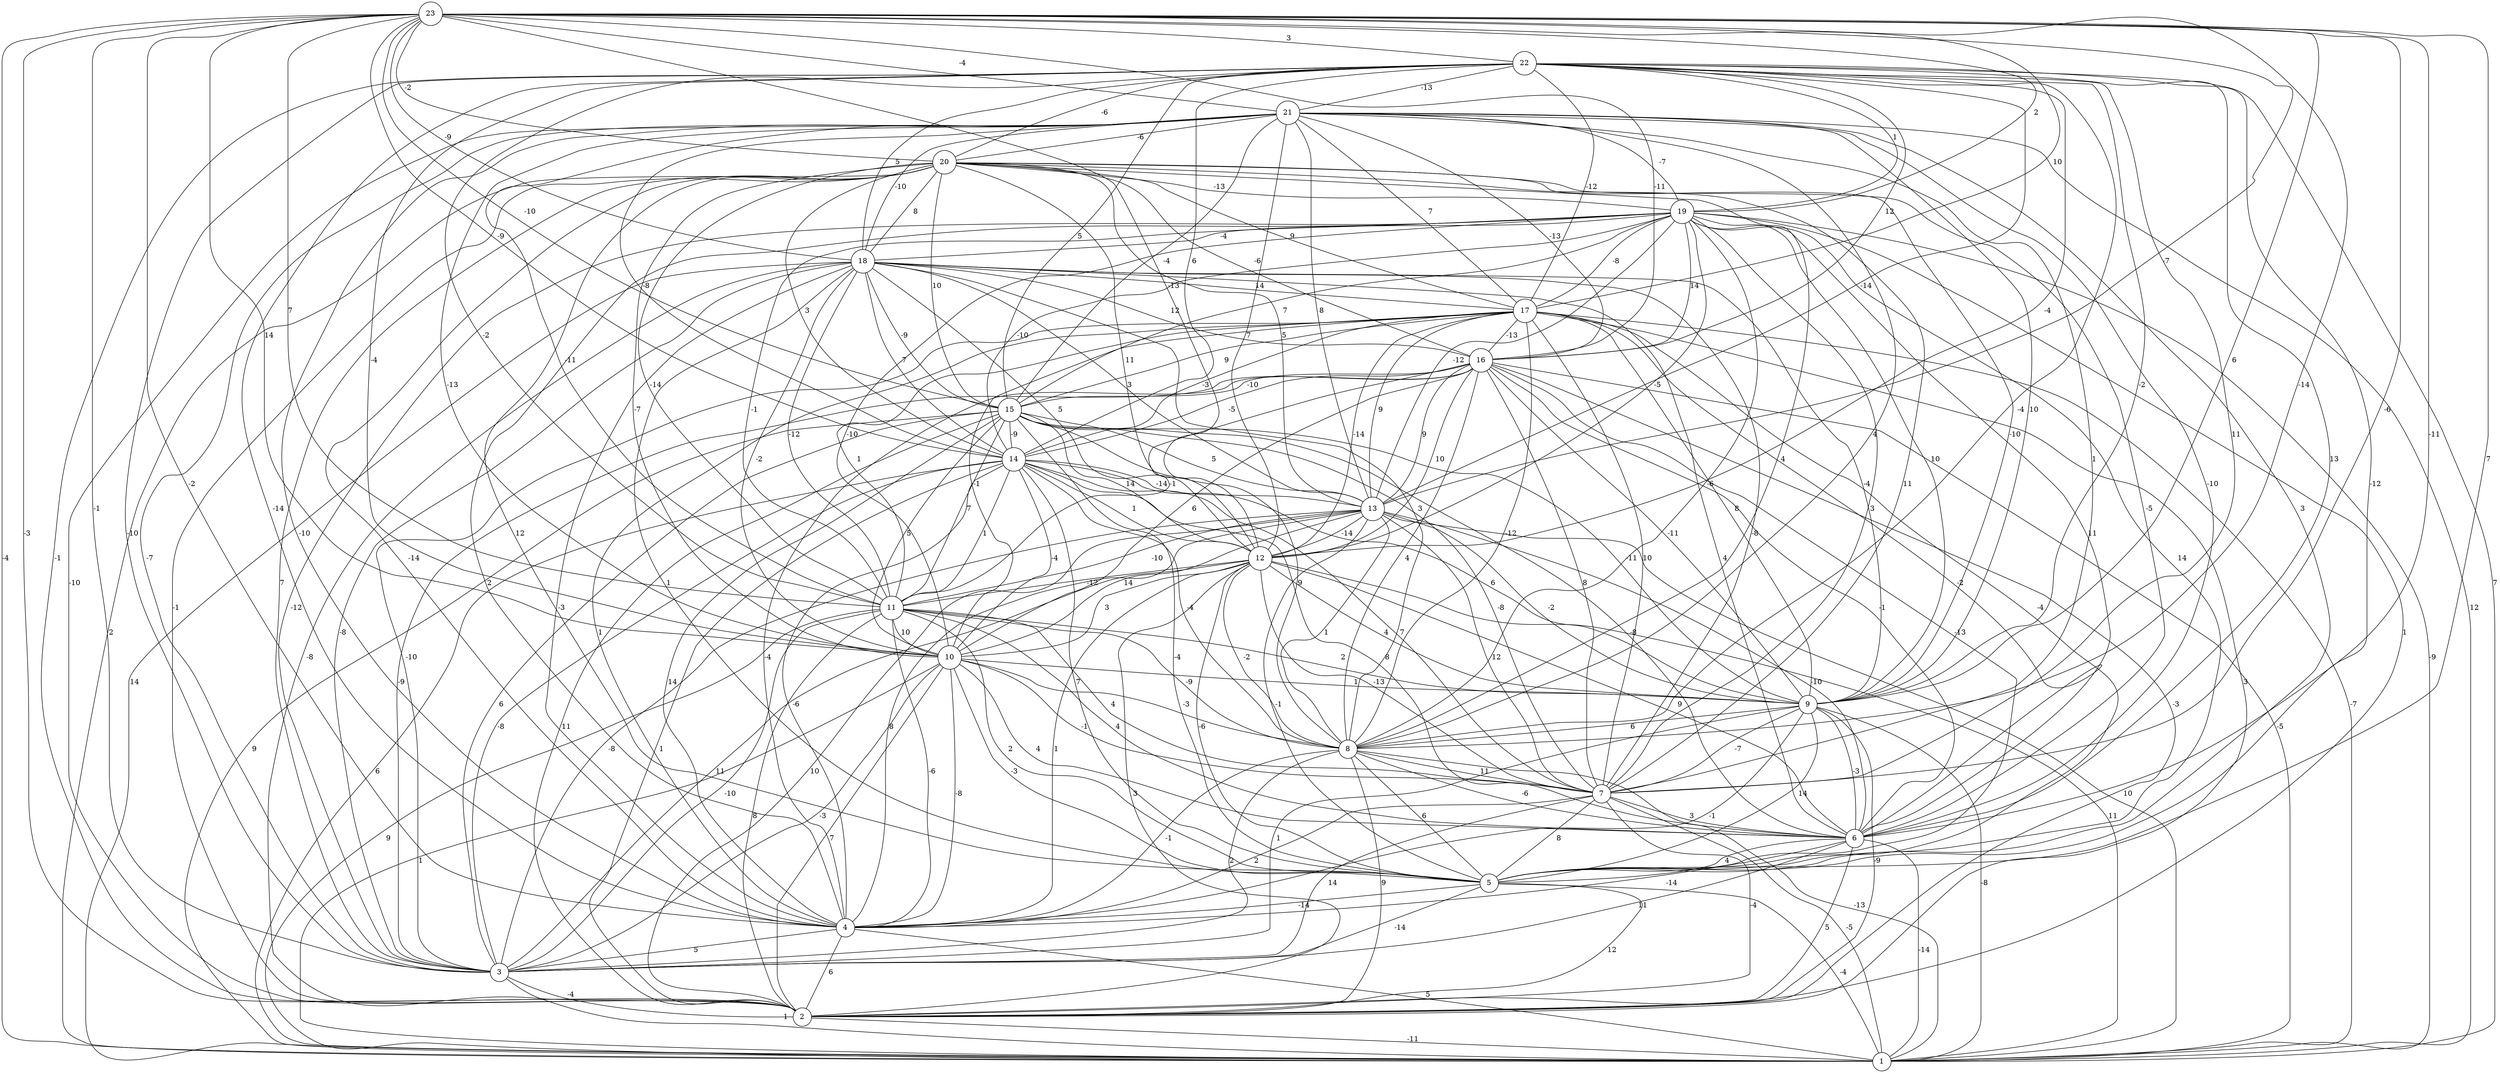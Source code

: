 graph { 
	 fontname="Helvetica,Arial,sans-serif" 
	 node [shape = circle]; 
	 23 -- 1 [label = "-4"];
	 23 -- 2 [label = "-3"];
	 23 -- 3 [label = "-1"];
	 23 -- 4 [label = "-2"];
	 23 -- 5 [label = "7"];
	 23 -- 6 [label = "-11"];
	 23 -- 7 [label = "-6"];
	 23 -- 8 [label = "-14"];
	 23 -- 9 [label = "6"];
	 23 -- 10 [label = "14"];
	 23 -- 11 [label = "7"];
	 23 -- 12 [label = "-13"];
	 23 -- 13 [label = "-7"];
	 23 -- 14 [label = "-9"];
	 23 -- 15 [label = "-10"];
	 23 -- 16 [label = "-11"];
	 23 -- 17 [label = "10"];
	 23 -- 18 [label = "-9"];
	 23 -- 19 [label = "2"];
	 23 -- 20 [label = "-2"];
	 23 -- 21 [label = "-4"];
	 23 -- 22 [label = "3"];
	 22 -- 1 [label = "7"];
	 22 -- 2 [label = "-1"];
	 22 -- 3 [label = "-10"];
	 22 -- 4 [label = "-14"];
	 22 -- 5 [label = "-12"];
	 22 -- 6 [label = "13"];
	 22 -- 7 [label = "11"];
	 22 -- 8 [label = "-4"];
	 22 -- 9 [label = "-2"];
	 22 -- 10 [label = "-4"];
	 22 -- 11 [label = "-2"];
	 22 -- 12 [label = "-4"];
	 22 -- 13 [label = "-14"];
	 22 -- 14 [label = "6"];
	 22 -- 15 [label = "5"];
	 22 -- 16 [label = "12"];
	 22 -- 17 [label = "-12"];
	 22 -- 18 [label = "5"];
	 22 -- 19 [label = "1"];
	 22 -- 20 [label = "-6"];
	 22 -- 21 [label = "-13"];
	 21 -- 1 [label = "12"];
	 21 -- 2 [label = "-10"];
	 21 -- 3 [label = "-7"];
	 21 -- 4 [label = "-10"];
	 21 -- 5 [label = "3"];
	 21 -- 6 [label = "-10"];
	 21 -- 7 [label = "1"];
	 21 -- 8 [label = "4"];
	 21 -- 9 [label = "10"];
	 21 -- 10 [label = "-13"];
	 21 -- 11 [label = "-11"];
	 21 -- 12 [label = "7"];
	 21 -- 13 [label = "8"];
	 21 -- 14 [label = "-8"];
	 21 -- 15 [label = "-4"];
	 21 -- 16 [label = "-13"];
	 21 -- 17 [label = "7"];
	 21 -- 18 [label = "-10"];
	 21 -- 19 [label = "-7"];
	 21 -- 20 [label = "-6"];
	 20 -- 1 [label = "2"];
	 20 -- 2 [label = "-1"];
	 20 -- 3 [label = "7"];
	 20 -- 4 [label = "-14"];
	 20 -- 5 [label = "12"];
	 20 -- 6 [label = "-5"];
	 20 -- 7 [label = "11"];
	 20 -- 8 [label = "4"];
	 20 -- 9 [label = "-10"];
	 20 -- 10 [label = "-7"];
	 20 -- 11 [label = "-14"];
	 20 -- 12 [label = "11"];
	 20 -- 13 [label = "5"];
	 20 -- 14 [label = "3"];
	 20 -- 15 [label = "10"];
	 20 -- 16 [label = "-6"];
	 20 -- 17 [label = "9"];
	 20 -- 18 [label = "8"];
	 20 -- 19 [label = "-13"];
	 19 -- 1 [label = "-9"];
	 19 -- 2 [label = "1"];
	 19 -- 3 [label = "-12"];
	 19 -- 4 [label = "2"];
	 19 -- 5 [label = "14"];
	 19 -- 6 [label = "11"];
	 19 -- 7 [label = "3"];
	 19 -- 8 [label = "-6"];
	 19 -- 9 [label = "10"];
	 19 -- 10 [label = "-10"];
	 19 -- 11 [label = "-1"];
	 19 -- 12 [label = "-5"];
	 19 -- 13 [label = "-12"];
	 19 -- 14 [label = "-10"];
	 19 -- 15 [label = "7"];
	 19 -- 16 [label = "14"];
	 19 -- 17 [label = "-8"];
	 19 -- 18 [label = "-4"];
	 18 -- 1 [label = "14"];
	 18 -- 2 [label = "-8"];
	 18 -- 3 [label = "-8"];
	 18 -- 4 [label = "-3"];
	 18 -- 5 [label = "1"];
	 18 -- 6 [label = "4"];
	 18 -- 7 [label = "-8"];
	 18 -- 8 [label = "3"];
	 18 -- 9 [label = "-4"];
	 18 -- 10 [label = "-2"];
	 18 -- 11 [label = "-12"];
	 18 -- 12 [label = "5"];
	 18 -- 13 [label = "3"];
	 18 -- 14 [label = "7"];
	 18 -- 15 [label = "-9"];
	 18 -- 16 [label = "12"];
	 18 -- 17 [label = "14"];
	 17 -- 1 [label = "-7"];
	 17 -- 2 [label = "3"];
	 17 -- 3 [label = "-10"];
	 17 -- 4 [label = "1"];
	 17 -- 5 [label = "-4"];
	 17 -- 6 [label = "-2"];
	 17 -- 7 [label = "10"];
	 17 -- 8 [label = "-12"];
	 17 -- 9 [label = "8"];
	 17 -- 10 [label = "-1"];
	 17 -- 11 [label = "1"];
	 17 -- 12 [label = "-14"];
	 17 -- 13 [label = "9"];
	 17 -- 14 [label = "-3"];
	 17 -- 15 [label = "9"];
	 17 -- 16 [label = "-13"];
	 16 -- 1 [label = "-5"];
	 16 -- 2 [label = "-3"];
	 16 -- 3 [label = "-9"];
	 16 -- 4 [label = "-4"];
	 16 -- 5 [label = "-13"];
	 16 -- 6 [label = "-1"];
	 16 -- 7 [label = "8"];
	 16 -- 8 [label = "4"];
	 16 -- 9 [label = "-11"];
	 16 -- 10 [label = "6"];
	 16 -- 11 [label = "-1"];
	 16 -- 12 [label = "10"];
	 16 -- 13 [label = "9"];
	 16 -- 14 [label = "-5"];
	 16 -- 15 [label = "-10"];
	 15 -- 1 [label = "9"];
	 15 -- 2 [label = "11"];
	 15 -- 3 [label = "6"];
	 15 -- 4 [label = "14"];
	 15 -- 5 [label = "-4"];
	 15 -- 6 [label = "-8"];
	 15 -- 7 [label = "-8"];
	 15 -- 8 [label = "9"];
	 15 -- 9 [label = "-11"];
	 15 -- 10 [label = "5"];
	 15 -- 11 [label = "7"];
	 15 -- 12 [label = "14"];
	 15 -- 13 [label = "5"];
	 15 -- 14 [label = "-9"];
	 14 -- 1 [label = "6"];
	 14 -- 2 [label = "1"];
	 14 -- 3 [label = "-8"];
	 14 -- 4 [label = "-6"];
	 14 -- 5 [label = "7"];
	 14 -- 6 [label = "8"];
	 14 -- 7 [label = "7"];
	 14 -- 8 [label = "-4"];
	 14 -- 9 [label = "6"];
	 14 -- 10 [label = "-4"];
	 14 -- 11 [label = "1"];
	 14 -- 12 [label = "1"];
	 14 -- 13 [label = "-14"];
	 13 -- 1 [label = "10"];
	 13 -- 2 [label = "10"];
	 13 -- 3 [label = "-8"];
	 13 -- 4 [label = "8"];
	 13 -- 5 [label = "-1"];
	 13 -- 6 [label = "-10"];
	 13 -- 7 [label = "12"];
	 13 -- 8 [label = "1"];
	 13 -- 9 [label = "-2"];
	 13 -- 10 [label = "14"];
	 13 -- 11 [label = "-10"];
	 13 -- 12 [label = "-14"];
	 12 -- 1 [label = "11"];
	 12 -- 2 [label = "3"];
	 12 -- 3 [label = "11"];
	 12 -- 4 [label = "1"];
	 12 -- 5 [label = "-6"];
	 12 -- 6 [label = "9"];
	 12 -- 7 [label = "-13"];
	 12 -- 8 [label = "-2"];
	 12 -- 9 [label = "4"];
	 12 -- 10 [label = "3"];
	 12 -- 11 [label = "-12"];
	 11 -- 1 [label = "9"];
	 11 -- 2 [label = "8"];
	 11 -- 3 [label = "-10"];
	 11 -- 4 [label = "-6"];
	 11 -- 5 [label = "2"];
	 11 -- 6 [label = "4"];
	 11 -- 7 [label = "4"];
	 11 -- 8 [label = "-9"];
	 11 -- 9 [label = "2"];
	 11 -- 10 [label = "10"];
	 10 -- 1 [label = "1"];
	 10 -- 2 [label = "7"];
	 10 -- 3 [label = "-3"];
	 10 -- 4 [label = "-8"];
	 10 -- 5 [label = "-3"];
	 10 -- 6 [label = "4"];
	 10 -- 7 [label = "-1"];
	 10 -- 8 [label = "-3"];
	 10 -- 9 [label = "1"];
	 9 -- 1 [label = "-8"];
	 9 -- 2 [label = "-9"];
	 9 -- 3 [label = "1"];
	 9 -- 4 [label = "-1"];
	 9 -- 5 [label = "14"];
	 9 -- 6 [label = "-3"];
	 9 -- 7 [label = "-7"];
	 9 -- 8 [label = "6"];
	 8 -- 1 [label = "-13"];
	 8 -- 2 [label = "9"];
	 8 -- 3 [label = "2"];
	 8 -- 4 [label = "-1"];
	 8 -- 5 [label = "6"];
	 8 -- 6 [label = "-6"];
	 8 -- 7 [label = "11"];
	 7 -- 1 [label = "-5"];
	 7 -- 2 [label = "-4"];
	 7 -- 3 [label = "14"];
	 7 -- 4 [label = "2"];
	 7 -- 5 [label = "8"];
	 7 -- 6 [label = "3"];
	 6 -- 1 [label = "-14"];
	 6 -- 2 [label = "5"];
	 6 -- 3 [label = "11"];
	 6 -- 4 [label = "-14"];
	 6 -- 5 [label = "4"];
	 5 -- 1 [label = "-4"];
	 5 -- 2 [label = "12"];
	 5 -- 3 [label = "-14"];
	 5 -- 4 [label = "-14"];
	 4 -- 1 [label = "5"];
	 4 -- 2 [label = "6"];
	 4 -- 3 [label = "5"];
	 3 -- 1 [label = "1"];
	 3 -- 2 [label = "-4"];
	 2 -- 1 [label = "-11"];
	 1;
	 2;
	 3;
	 4;
	 5;
	 6;
	 7;
	 8;
	 9;
	 10;
	 11;
	 12;
	 13;
	 14;
	 15;
	 16;
	 17;
	 18;
	 19;
	 20;
	 21;
	 22;
	 23;
}
